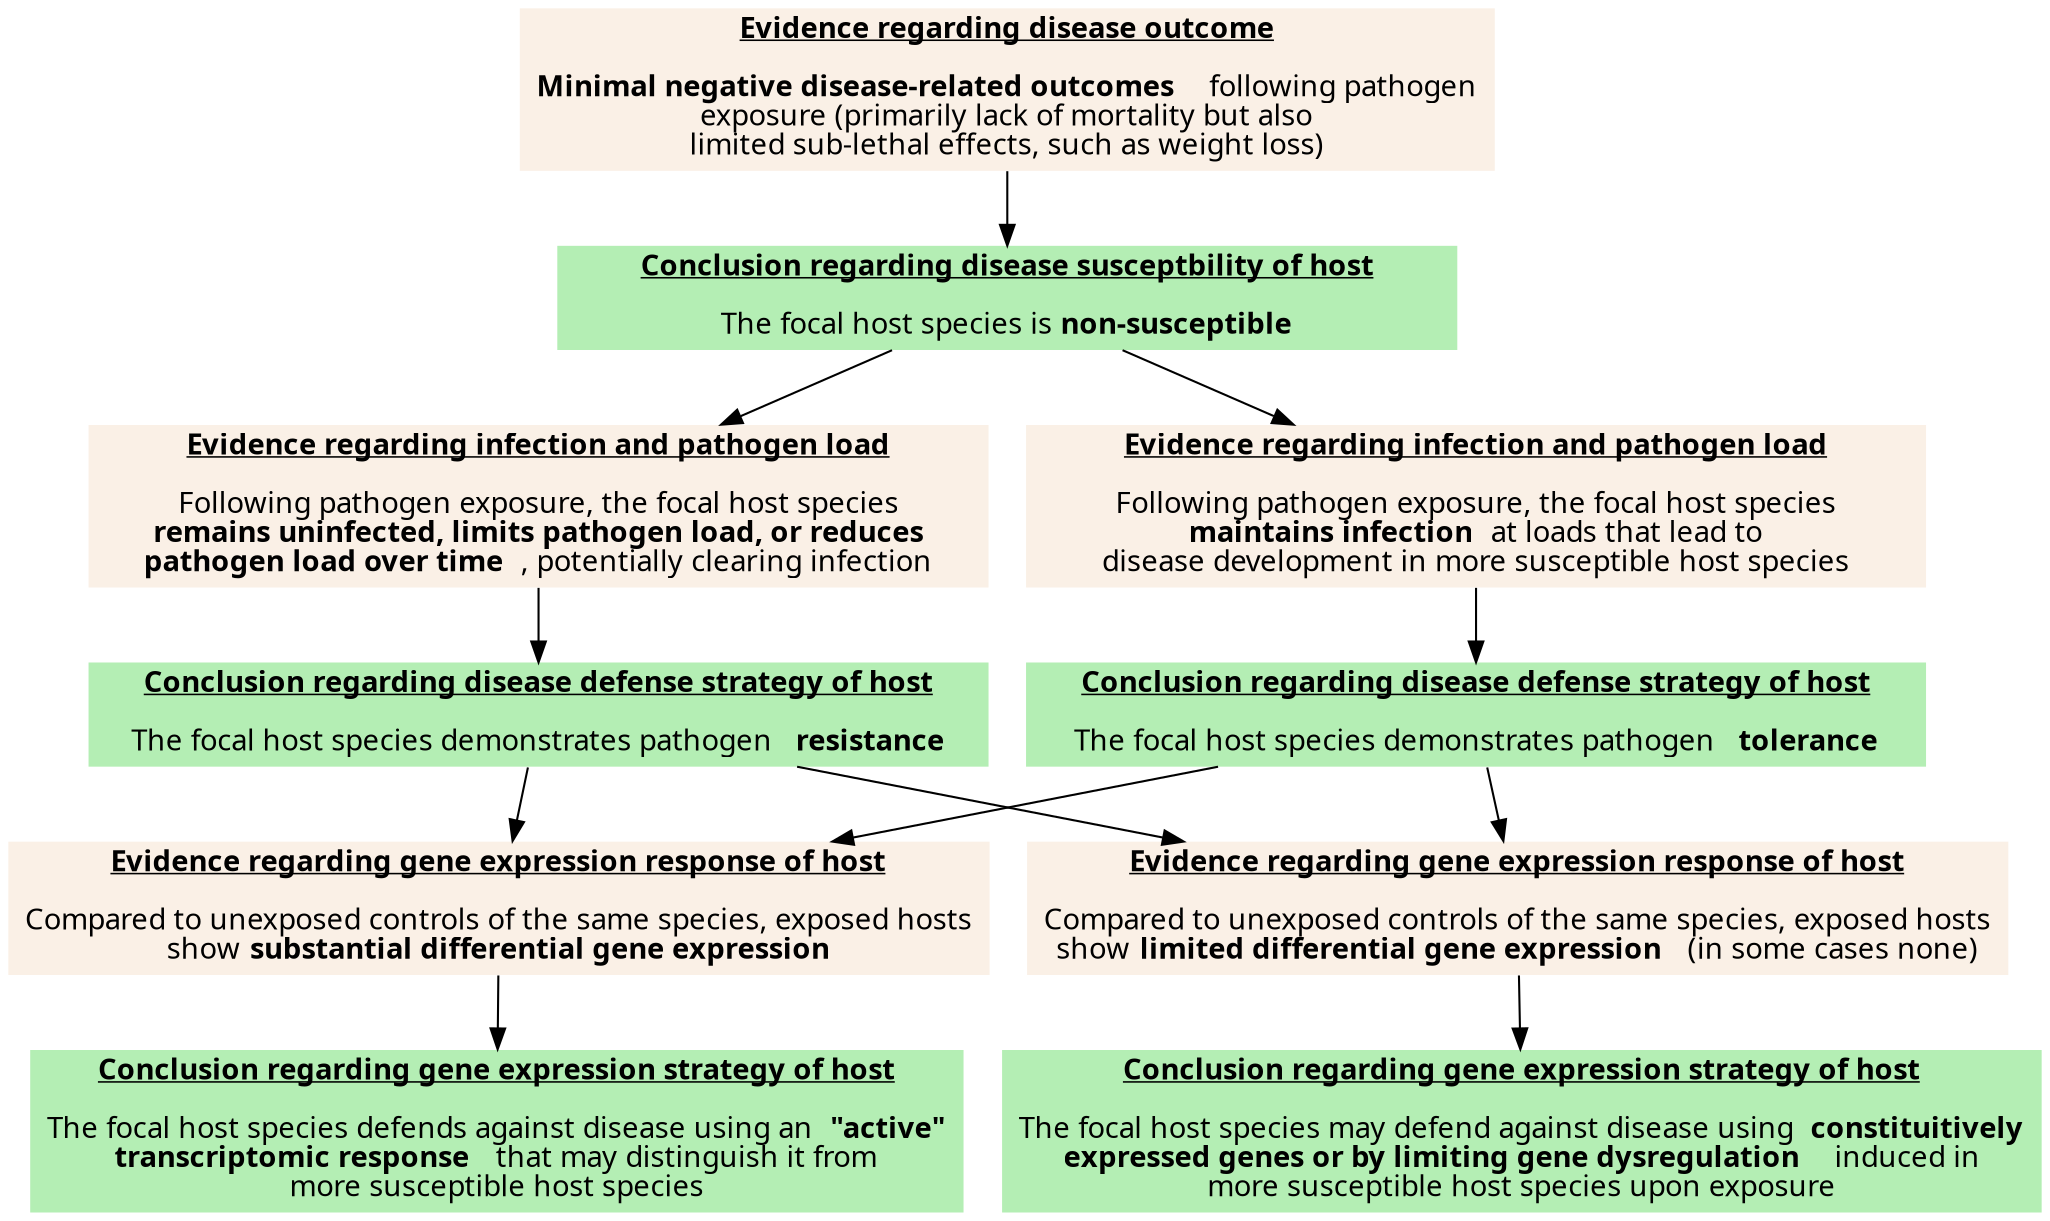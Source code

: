 
digraph flowchart {
  
  graph [fontsize = 20]
  
  node [shape = box, fontname = Calibri, style = filled, fillcolor = linen, width = 6, penwidth = 0]
  
  e1 [label = <<U><B>Evidence regarding disease outcome</B></U><BR></BR><BR></BR><B>Minimal negative disease-related outcomes</B><B>    </B>following pathogen<BR></BR>exposure (primarily lack of mortality but also<BR></BR>limited sub-lethal effects, such as weight loss)>]
  
  e2 [label = <<U><B>Evidence regarding infection and pathogen load</B></U><BR></BR><BR></BR>Following pathogen exposure, the focal host species<BR></BR><B>remains uninfected, limits pathogen load, or reduces</B><BR></BR><B>pathogen load over time</B><B>  </B>, potentially clearing infection>]
  
  e3 [label = <<U><B>Evidence regarding infection and pathogen load</B></U><BR></BR><BR></BR>Following pathogen exposure, the focal host species<BR></BR><B>maintains infection</B><B>  </B>at loads that lead to<BR></BR>disease development in more susceptible host species>]
  
  e4 [label = <<U><B>Evidence regarding gene expression response of host</B></U><BR></BR><BR></BR>Compared to unexposed controls of the same species, exposed hosts<BR></BR>show <B>substantial differential gene expression</B>>]
  
  e5 [label = <<U><B>Evidence regarding gene expression response of host</B></U><BR></BR><BR></BR>Compared to unexposed controls of the same species, exposed hosts<BR></BR>show <B>limited differential gene expression</B><B>   </B>(in some cases none)>]
  
  node [fillcolor = darkseagreen2]
  
  c1 [label = <<U><B>Conclusion regarding disease susceptbility of host</B></U><BR></BR><BR></BR>The focal host species is <B>non-susceptible</B>>]
  
  c2 [label = <<U><B>Conclusion regarding disease defense strategy of host</B></U><BR></BR><BR></BR>The focal host species demonstrates pathogen   <B>resistance</B>>]
  
  c3 [label = <<U><B>Conclusion regarding disease defense strategy of host</B></U><BR></BR><BR></BR>The focal host species demonstrates pathogen   <B>tolerance</B>>]
  
  c4 [label = <<U><B>Conclusion regarding gene expression strategy of host</B></U><BR></BR><BR></BR>The focal host species defends against disease using an  <B>"active"</B><BR></BR><B>transcriptomic response</B><B>   </B>that may distinguish it from<BR></BR>more susceptible host species>]
  
  c5 [label = <<U><B>Conclusion regarding gene expression strategy of host</B></U><BR></BR><BR></BR>The focal host species may defend against disease using  <B>constituitively</B><BR></BR><B>expressed genes or by limiting gene dysregulation</B><B>    </B>induced in<BR></BR>more susceptible host species upon exposure>]
  
  e1 -> c1; c1 -> e2; c1 -> e3; e2 -> c2; e3 -> c3; c2 -> e4; c2 -> e5; c3 -> e4; c3 -> e5; e4 -> c4; e5 -> c5
}